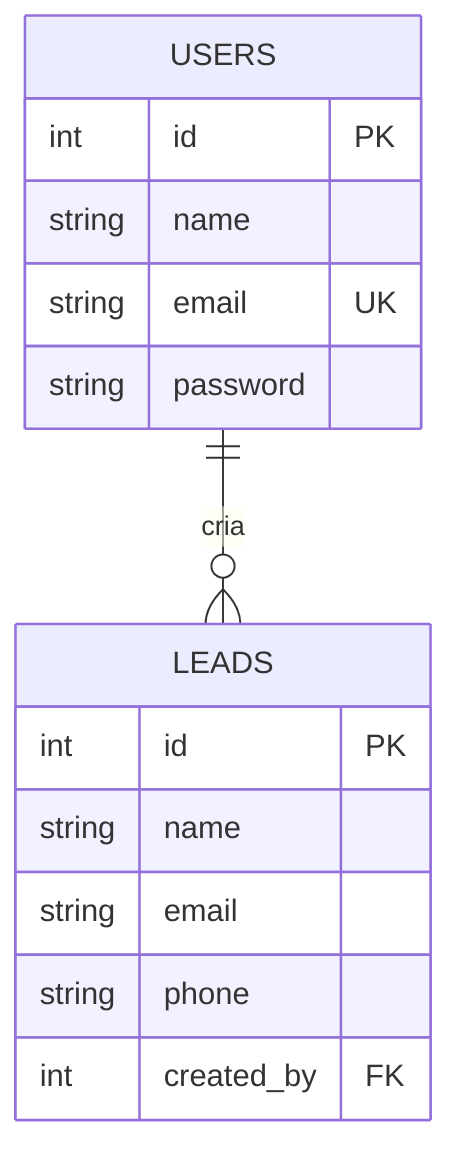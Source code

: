erDiagram
	direction TB
	USERS {
		int id PK ""  
		string name  ""  
		string email UK ""  
		string password  ""  
	}

	LEADS {
		int id PK ""  
		string name  ""  
		string email  ""  
		string phone  ""  
		int created_by FK ""  
	}

	USERS||--o{LEADS:"cria"